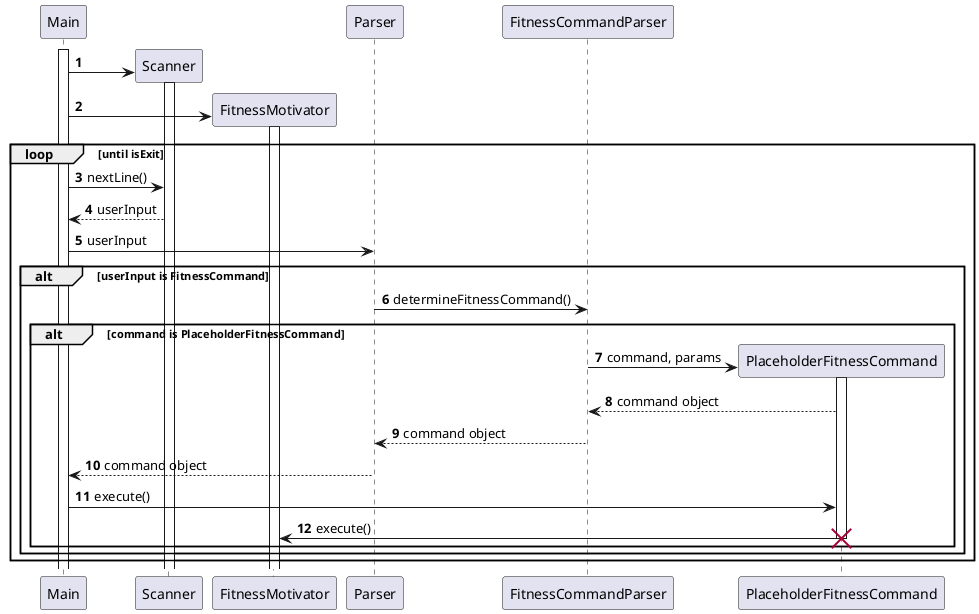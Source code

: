 @startuml

autonumber

participant Main
participant Scanner
participant FitnessMotivator
participant Parser
participant FitnessCommandParser
participant PlaceholderFitnessCommand

activate Main

create Scanner
Main -> Scanner
activate Scanner

create FitnessMotivator
Main -> FitnessMotivator
activate FitnessMotivator

loop until isExit

    Main -> Scanner: nextLine()
    Scanner --> Main: userInput
    Main -> Parser: userInput
    alt userInput is FitnessCommand
        Parser -> FitnessCommandParser: determineFitnessCommand()
        alt command is PlaceholderFitnessCommand
            create PlaceholderFitnessCommand
            FitnessCommandParser -> PlaceholderFitnessCommand: command, params
            activate PlaceholderFitnessCommand
            PlaceholderFitnessCommand --> FitnessCommandParser: command object
            FitnessCommandParser --> Parser: command object
            Parser --> Main: command object
            Main -> PlaceholderFitnessCommand: execute()
            PlaceholderFitnessCommand -> FitnessMotivator: execute()
            destroy PlaceholderFitnessCommand
        end
    end
end

@enduml
